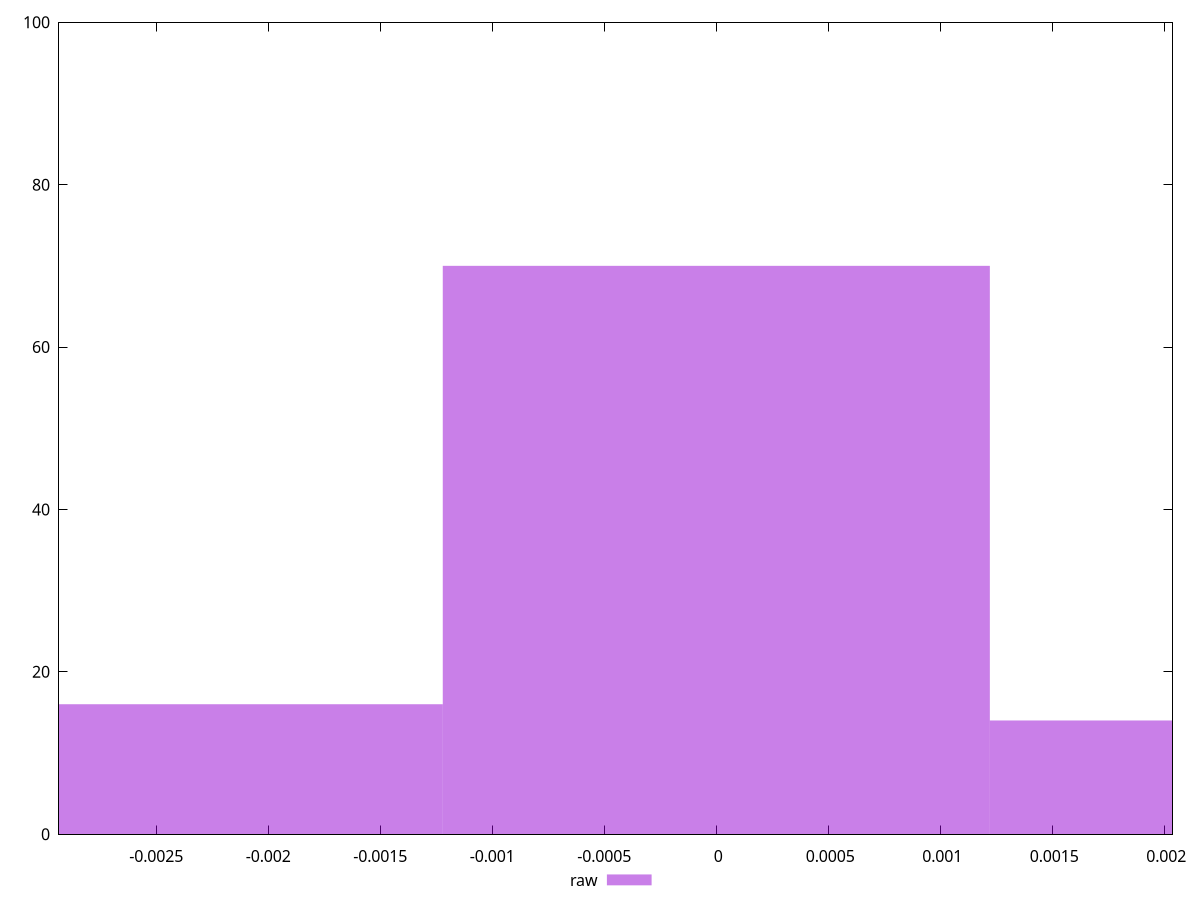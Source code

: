 reset

$raw <<EOF
0 70
0.0024422816646862415 14
-0.0024422816646862415 16
EOF

set key outside below
set boxwidth 0.0024422816646862415
set xrange [-0.0029343714347124096:0.0020365306484036584]
set yrange [0:100]
set trange [0:100]
set style fill transparent solid 0.5 noborder
set terminal svg size 640, 490 enhanced background rgb 'white'
set output "report_00013_2021-02-09T12-04-24.940Z/meta/pScore-difference/samples/pages+cached+noadtech+nomedia+nocss/raw/histogram.svg"

plot $raw title "raw" with boxes

reset
